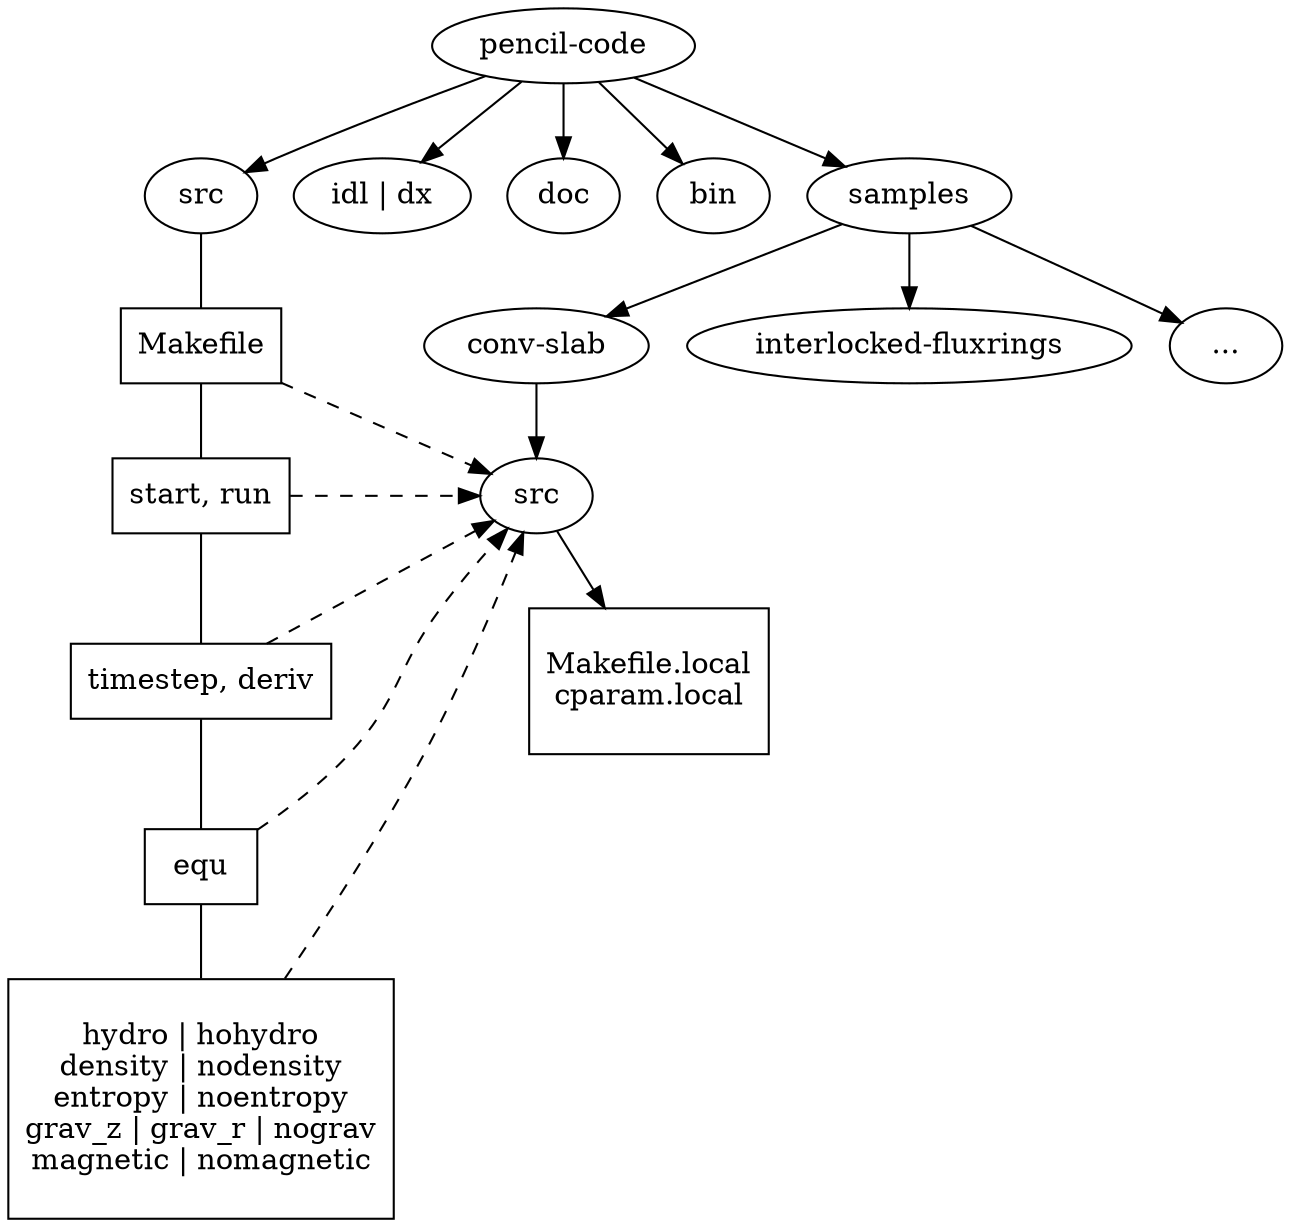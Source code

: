 /*                               -*-c-*-
   Mutual dependencies for the pencil-code
   Run this through
     dot -Tps structure.dot -o struct.eps
   to obtain a PostScript graph.
   `dot' is part of AT&T's `graphviz' package.
 */

digraph G {

  /* Top directory */
  node [shape=ellipse];
  { pencilcode}

  pencilcode [ label="pencil-code"];

  /* */
  node [shape=ellipse];
  { rank=same; src; idl_dx; doc; bin; samples }

  idl_dx [label="idl | dx"];

  pencilcode -> src;
  pencilcode -> idl_dx;
  pencilcode -> bin;
  pencilcode -> doc;
/*    pencilcode -> runs; */
  pencilcode -> samples;

/*
  runs->gravz    ->entro1;
  runs->spher    ->spher1;
  runs->rings    ->rings1;
  runs->kinematic->abc;

  gravz->vconv1;
  spher->spher2;
*/

  samples->conv_slab;
  samples->fluxrings;
  samples->dot_dot_dot;
  conv_slab      [shape=ellipse, label="conv-slab"];
  fluxrings [shape=ellipse, label="interlocked-fluxrings"];
  dot_dot_dot    [shape=ellipse, label="..."];

  /* Switch default to boxed (for files) */
  node [shape=box];
  { Makefile; startrun; scheme; equ; physics; }

  startrun [label="start, run"];
  scheme   [label="timestep, deriv"];
  physics  [label="\nhydro | hohydro\ndensity | nodensity\nentropy | noentropy\ngrav_z | grav_r | nograv\nmagnetic | nomagnetic\n\n"];

  src->Makefile->startrun->scheme->equ->physics [dir=none,weight=5];


/*    vconv1->src1[weight=5]; */
  conv_slab->src1[weight=5];
  src1 [shape=ellipse, label="src"];
  src1->src_local[weight=5];
  src_local[label="\nMakefile.local\ncparam.local\n\n"];


  /* Indicate links from src to runs/gravz/vconv1/src*/
  Makefile -> src1 [style=dashed];
  startrun -> src1 [style=dashed];
  scheme   -> src1 [style=dashed];
  equ      -> src1 [style=dashed];
  physics  -> src1 [style=dashed];

  { rank = same; startrun; src1 }
}
